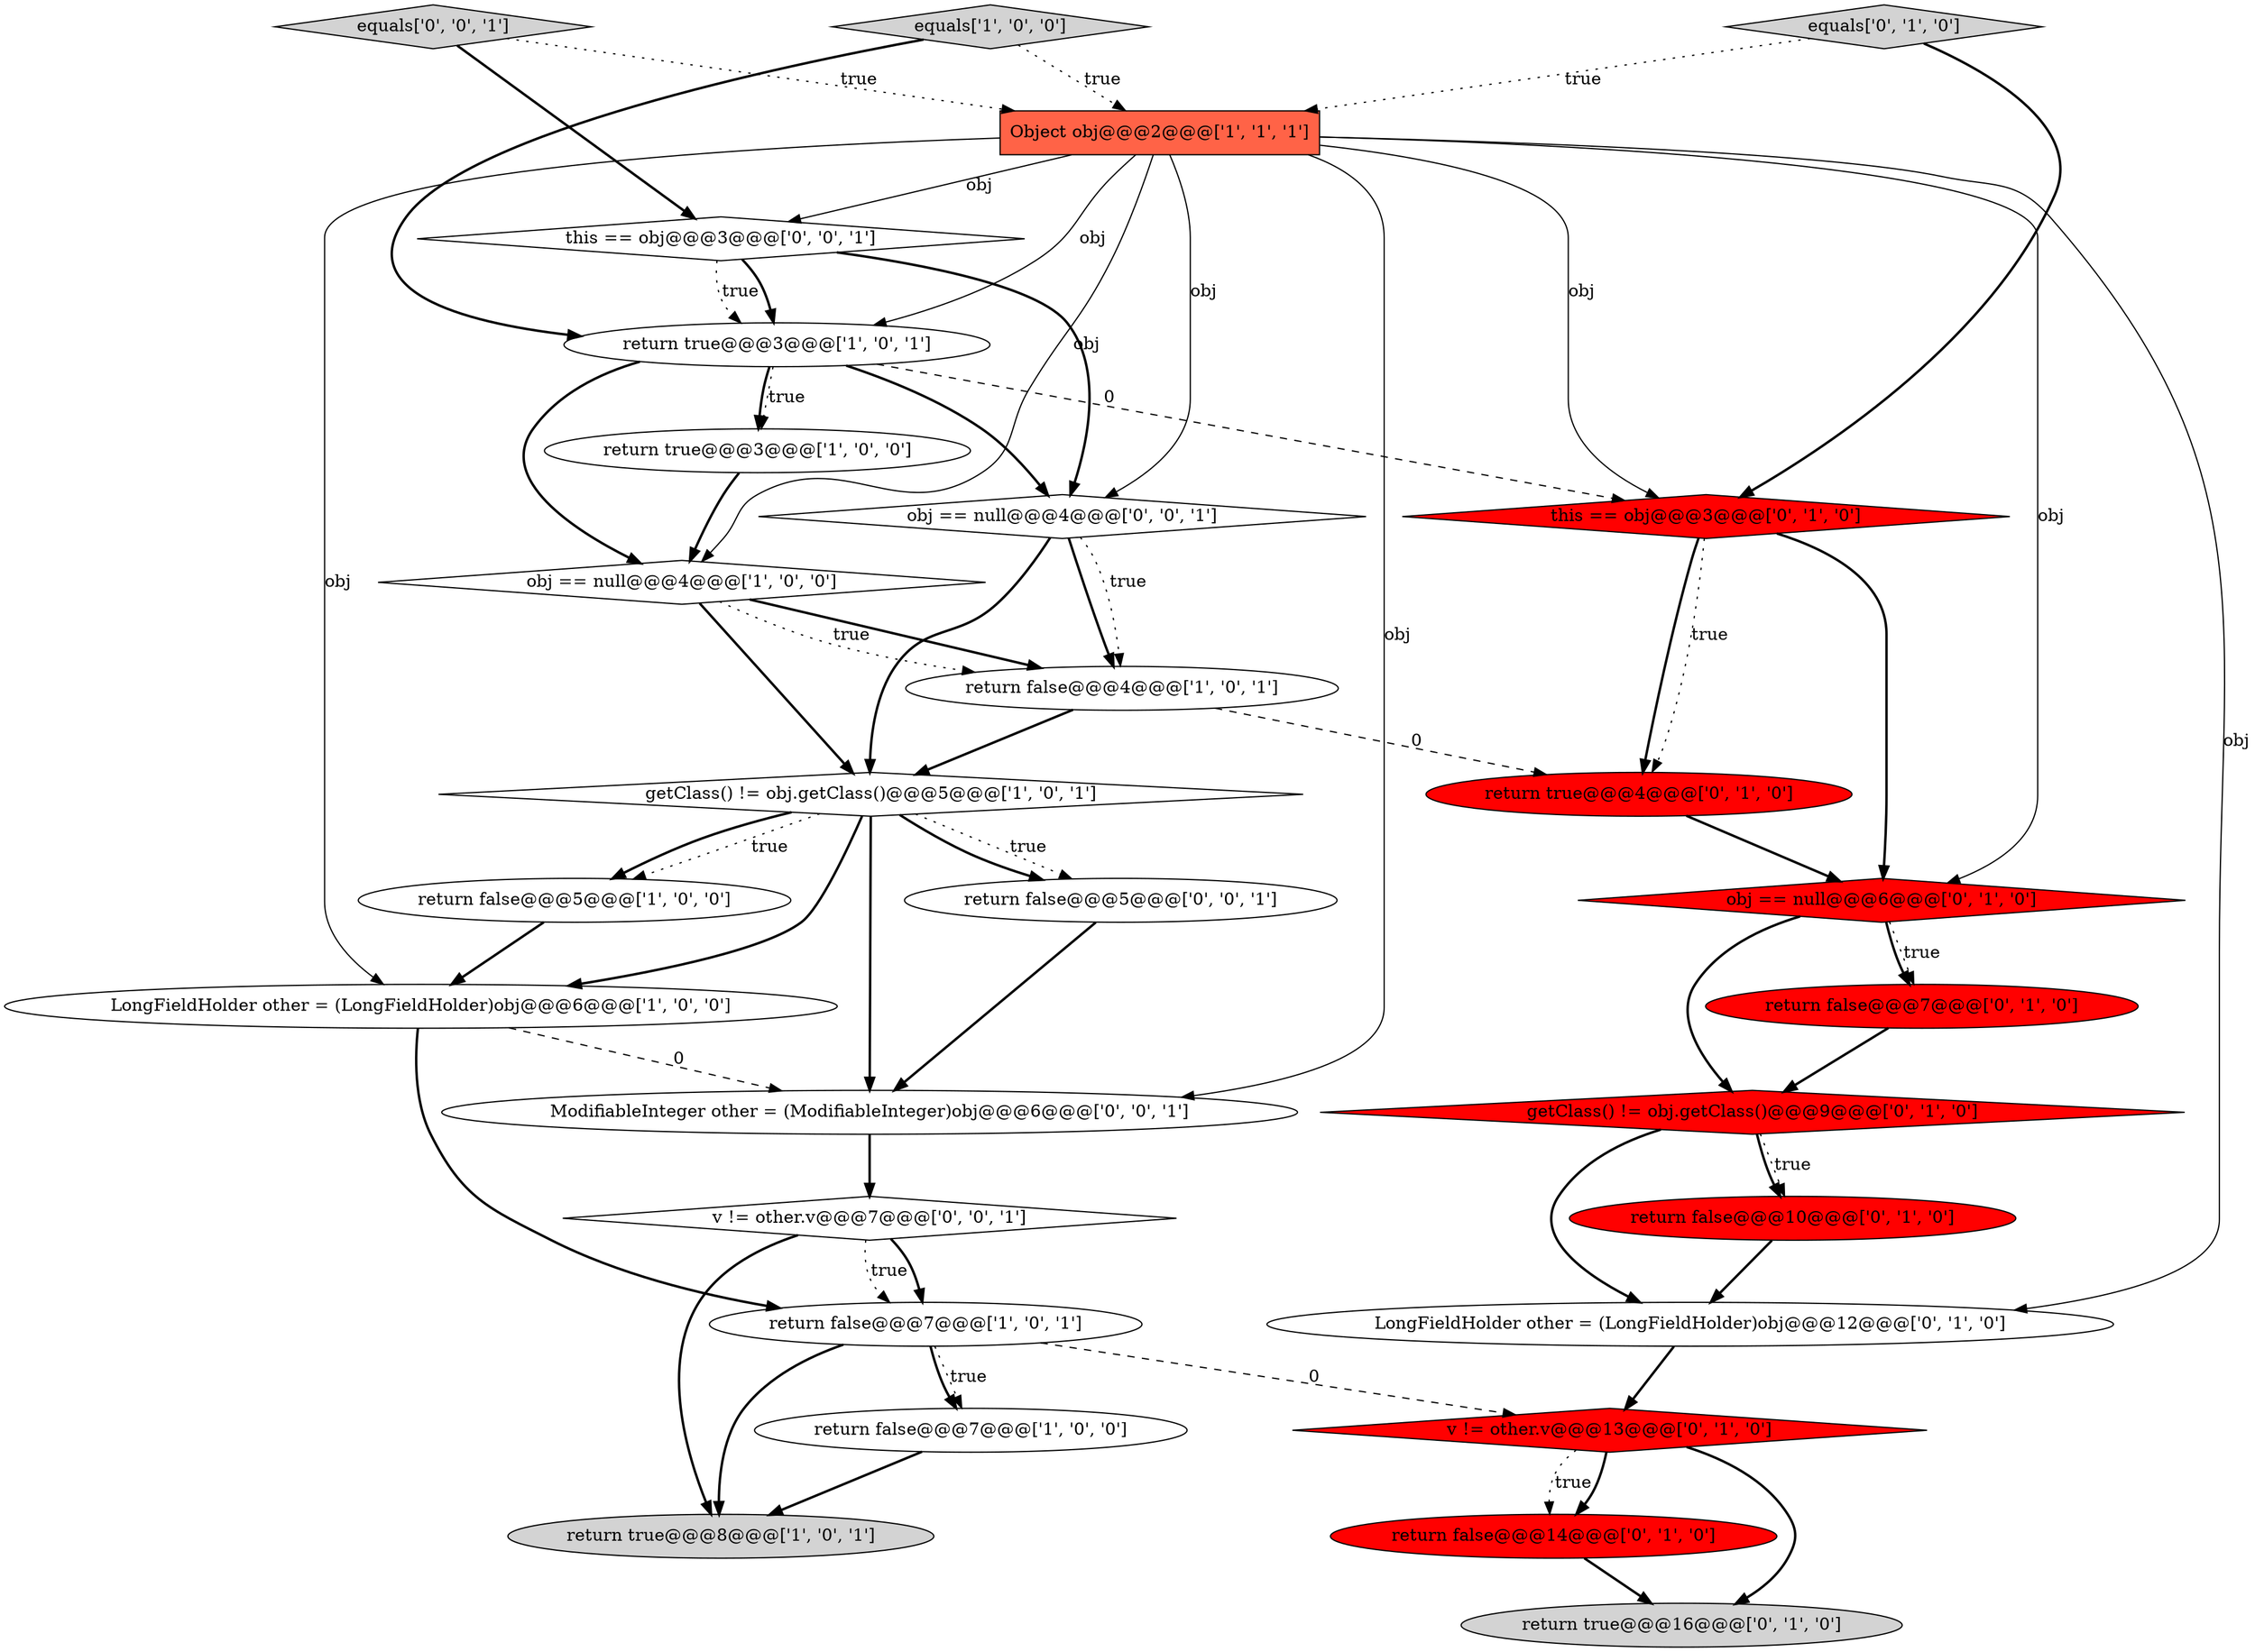 digraph {
2 [style = filled, label = "obj == null@@@4@@@['1', '0', '0']", fillcolor = white, shape = diamond image = "AAA0AAABBB1BBB"];
21 [style = filled, label = "return true@@@4@@@['0', '1', '0']", fillcolor = red, shape = ellipse image = "AAA1AAABBB2BBB"];
15 [style = filled, label = "obj == null@@@6@@@['0', '1', '0']", fillcolor = red, shape = diamond image = "AAA1AAABBB2BBB"];
1 [style = filled, label = "return true@@@3@@@['1', '0', '0']", fillcolor = white, shape = ellipse image = "AAA0AAABBB1BBB"];
6 [style = filled, label = "Object obj@@@2@@@['1', '1', '1']", fillcolor = tomato, shape = box image = "AAA0AAABBB1BBB"];
4 [style = filled, label = "equals['1', '0', '0']", fillcolor = lightgray, shape = diamond image = "AAA0AAABBB1BBB"];
7 [style = filled, label = "return false@@@5@@@['1', '0', '0']", fillcolor = white, shape = ellipse image = "AAA0AAABBB1BBB"];
25 [style = filled, label = "this == obj@@@3@@@['0', '0', '1']", fillcolor = white, shape = diamond image = "AAA0AAABBB3BBB"];
16 [style = filled, label = "equals['0', '1', '0']", fillcolor = lightgray, shape = diamond image = "AAA0AAABBB2BBB"];
8 [style = filled, label = "return true@@@8@@@['1', '0', '1']", fillcolor = lightgray, shape = ellipse image = "AAA0AAABBB1BBB"];
14 [style = filled, label = "this == obj@@@3@@@['0', '1', '0']", fillcolor = red, shape = diamond image = "AAA1AAABBB2BBB"];
18 [style = filled, label = "return false@@@7@@@['0', '1', '0']", fillcolor = red, shape = ellipse image = "AAA1AAABBB2BBB"];
24 [style = filled, label = "v != other.v@@@7@@@['0', '0', '1']", fillcolor = white, shape = diamond image = "AAA0AAABBB3BBB"];
20 [style = filled, label = "return false@@@14@@@['0', '1', '0']", fillcolor = red, shape = ellipse image = "AAA1AAABBB2BBB"];
22 [style = filled, label = "getClass() != obj.getClass()@@@9@@@['0', '1', '0']", fillcolor = red, shape = diamond image = "AAA1AAABBB2BBB"];
28 [style = filled, label = "ModifiableInteger other = (ModifiableInteger)obj@@@6@@@['0', '0', '1']", fillcolor = white, shape = ellipse image = "AAA0AAABBB3BBB"];
12 [style = filled, label = "LongFieldHolder other = (LongFieldHolder)obj@@@12@@@['0', '1', '0']", fillcolor = white, shape = ellipse image = "AAA0AAABBB2BBB"];
23 [style = filled, label = "return false@@@5@@@['0', '0', '1']", fillcolor = white, shape = ellipse image = "AAA0AAABBB3BBB"];
5 [style = filled, label = "return true@@@3@@@['1', '0', '1']", fillcolor = white, shape = ellipse image = "AAA0AAABBB1BBB"];
13 [style = filled, label = "return true@@@16@@@['0', '1', '0']", fillcolor = lightgray, shape = ellipse image = "AAA0AAABBB2BBB"];
3 [style = filled, label = "LongFieldHolder other = (LongFieldHolder)obj@@@6@@@['1', '0', '0']", fillcolor = white, shape = ellipse image = "AAA0AAABBB1BBB"];
11 [style = filled, label = "return false@@@7@@@['1', '0', '1']", fillcolor = white, shape = ellipse image = "AAA0AAABBB1BBB"];
0 [style = filled, label = "return false@@@7@@@['1', '0', '0']", fillcolor = white, shape = ellipse image = "AAA0AAABBB1BBB"];
27 [style = filled, label = "obj == null@@@4@@@['0', '0', '1']", fillcolor = white, shape = diamond image = "AAA0AAABBB3BBB"];
9 [style = filled, label = "return false@@@4@@@['1', '0', '1']", fillcolor = white, shape = ellipse image = "AAA0AAABBB1BBB"];
17 [style = filled, label = "v != other.v@@@13@@@['0', '1', '0']", fillcolor = red, shape = diamond image = "AAA1AAABBB2BBB"];
26 [style = filled, label = "equals['0', '0', '1']", fillcolor = lightgray, shape = diamond image = "AAA0AAABBB3BBB"];
10 [style = filled, label = "getClass() != obj.getClass()@@@5@@@['1', '0', '1']", fillcolor = white, shape = diamond image = "AAA0AAABBB1BBB"];
19 [style = filled, label = "return false@@@10@@@['0', '1', '0']", fillcolor = red, shape = ellipse image = "AAA1AAABBB2BBB"];
4->6 [style = dotted, label="true"];
17->20 [style = dotted, label="true"];
5->14 [style = dashed, label="0"];
22->19 [style = dotted, label="true"];
20->13 [style = bold, label=""];
6->3 [style = solid, label="obj"];
6->2 [style = solid, label="obj"];
10->28 [style = bold, label=""];
6->25 [style = solid, label="obj"];
3->28 [style = dashed, label="0"];
22->19 [style = bold, label=""];
19->12 [style = bold, label=""];
21->15 [style = bold, label=""];
5->1 [style = dotted, label="true"];
15->18 [style = dotted, label="true"];
12->17 [style = bold, label=""];
27->9 [style = bold, label=""];
26->25 [style = bold, label=""];
3->11 [style = bold, label=""];
6->12 [style = solid, label="obj"];
10->3 [style = bold, label=""];
11->17 [style = dashed, label="0"];
2->9 [style = bold, label=""];
9->10 [style = bold, label=""];
2->10 [style = bold, label=""];
6->14 [style = solid, label="obj"];
10->7 [style = bold, label=""];
15->18 [style = bold, label=""];
7->3 [style = bold, label=""];
15->22 [style = bold, label=""];
23->28 [style = bold, label=""];
24->11 [style = dotted, label="true"];
25->27 [style = bold, label=""];
25->5 [style = dotted, label="true"];
5->1 [style = bold, label=""];
5->2 [style = bold, label=""];
11->0 [style = bold, label=""];
14->21 [style = dotted, label="true"];
10->23 [style = dotted, label="true"];
18->22 [style = bold, label=""];
2->9 [style = dotted, label="true"];
9->21 [style = dashed, label="0"];
27->9 [style = dotted, label="true"];
10->23 [style = bold, label=""];
22->12 [style = bold, label=""];
24->11 [style = bold, label=""];
11->0 [style = dotted, label="true"];
27->10 [style = bold, label=""];
6->15 [style = solid, label="obj"];
6->27 [style = solid, label="obj"];
0->8 [style = bold, label=""];
28->24 [style = bold, label=""];
11->8 [style = bold, label=""];
6->5 [style = solid, label="obj"];
26->6 [style = dotted, label="true"];
14->15 [style = bold, label=""];
1->2 [style = bold, label=""];
17->13 [style = bold, label=""];
6->28 [style = solid, label="obj"];
16->14 [style = bold, label=""];
14->21 [style = bold, label=""];
25->5 [style = bold, label=""];
5->27 [style = bold, label=""];
24->8 [style = bold, label=""];
4->5 [style = bold, label=""];
10->7 [style = dotted, label="true"];
16->6 [style = dotted, label="true"];
17->20 [style = bold, label=""];
}
